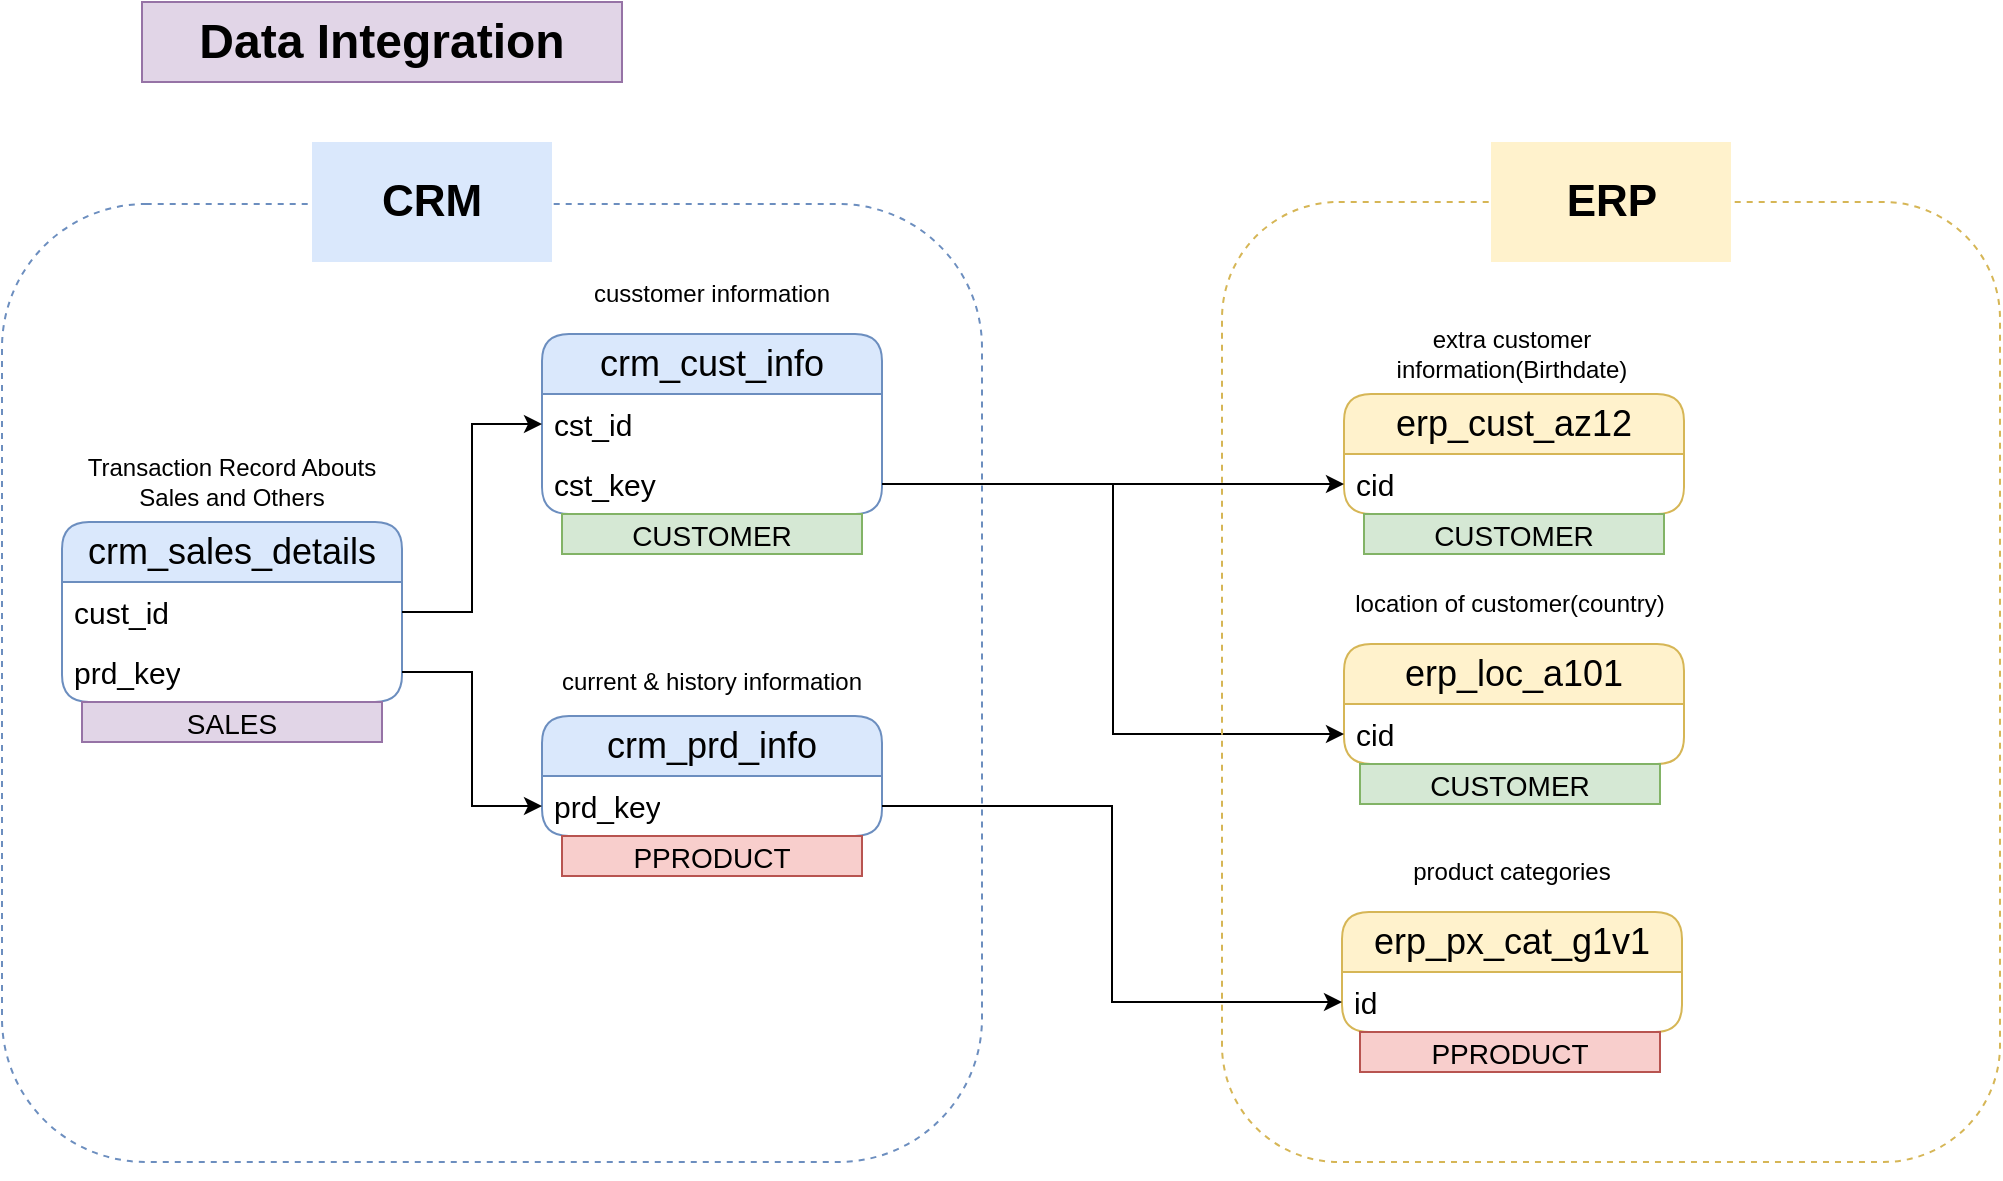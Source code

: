 <mxfile version="26.2.15">
  <diagram name="Page-1" id="MrOuZl8ZbL_IHAtYhD2H">
    <mxGraphModel dx="1042" dy="660" grid="1" gridSize="10" guides="1" tooltips="1" connect="1" arrows="1" fold="1" page="1" pageScale="1" pageWidth="1100" pageHeight="850" math="0" shadow="0">
      <root>
        <mxCell id="0" />
        <mxCell id="1" parent="0" />
        <mxCell id="jHwhp_ZSn-8eHAWifUZ5-3" value="crm_sales_details" style="swimlane;fontStyle=0;childLayout=stackLayout;horizontal=1;startSize=30;horizontalStack=0;resizeParent=1;resizeParentMax=0;resizeLast=0;collapsible=1;marginBottom=0;whiteSpace=wrap;html=1;fontSize=18;fillColor=#dae8fc;strokeColor=#6c8ebf;rounded=1;" vertex="1" parent="1">
          <mxGeometry x="40" y="280" width="170" height="90" as="geometry" />
        </mxCell>
        <mxCell id="jHwhp_ZSn-8eHAWifUZ5-4" value="cust_id" style="text;strokeColor=none;fillColor=none;align=left;verticalAlign=middle;spacingLeft=4;spacingRight=4;overflow=hidden;points=[[0,0.5],[1,0.5]];portConstraint=eastwest;rotatable=0;whiteSpace=wrap;html=1;fontSize=15;" vertex="1" parent="jHwhp_ZSn-8eHAWifUZ5-3">
          <mxGeometry y="30" width="170" height="30" as="geometry" />
        </mxCell>
        <mxCell id="jHwhp_ZSn-8eHAWifUZ5-5" value="prd_key" style="text;strokeColor=none;fillColor=none;align=left;verticalAlign=middle;spacingLeft=4;spacingRight=4;overflow=hidden;points=[[0,0.5],[1,0.5]];portConstraint=eastwest;rotatable=0;whiteSpace=wrap;html=1;rounded=1;fontSize=15;" vertex="1" parent="jHwhp_ZSn-8eHAWifUZ5-3">
          <mxGeometry y="60" width="170" height="30" as="geometry" />
        </mxCell>
        <mxCell id="jHwhp_ZSn-8eHAWifUZ5-7" value="Transaction Record Abouts Sales and Others" style="rounded=1;whiteSpace=wrap;html=1;fillColor=none;strokeColor=none;" vertex="1" parent="1">
          <mxGeometry x="45" y="230" width="160" height="60" as="geometry" />
        </mxCell>
        <mxCell id="jHwhp_ZSn-8eHAWifUZ5-8" value="crm_cust_info" style="swimlane;fontStyle=0;childLayout=stackLayout;horizontal=1;startSize=30;horizontalStack=0;resizeParent=1;resizeParentMax=0;resizeLast=0;collapsible=1;marginBottom=0;whiteSpace=wrap;html=1;fontSize=18;fillColor=#dae8fc;strokeColor=#6c8ebf;rounded=1;" vertex="1" parent="1">
          <mxGeometry x="280" y="186" width="170" height="90" as="geometry" />
        </mxCell>
        <mxCell id="jHwhp_ZSn-8eHAWifUZ5-9" value="cst_id" style="text;strokeColor=none;fillColor=none;align=left;verticalAlign=middle;spacingLeft=4;spacingRight=4;overflow=hidden;points=[[0,0.5],[1,0.5]];portConstraint=eastwest;rotatable=0;whiteSpace=wrap;html=1;fontSize=15;" vertex="1" parent="jHwhp_ZSn-8eHAWifUZ5-8">
          <mxGeometry y="30" width="170" height="30" as="geometry" />
        </mxCell>
        <mxCell id="jHwhp_ZSn-8eHAWifUZ5-10" value="cst_key" style="text;strokeColor=none;fillColor=none;align=left;verticalAlign=middle;spacingLeft=4;spacingRight=4;overflow=hidden;points=[[0,0.5],[1,0.5]];portConstraint=eastwest;rotatable=0;whiteSpace=wrap;html=1;rounded=1;fontSize=15;" vertex="1" parent="jHwhp_ZSn-8eHAWifUZ5-8">
          <mxGeometry y="60" width="170" height="30" as="geometry" />
        </mxCell>
        <mxCell id="jHwhp_ZSn-8eHAWifUZ5-11" value="cusstomer information" style="rounded=1;whiteSpace=wrap;html=1;fillColor=none;strokeColor=none;" vertex="1" parent="1">
          <mxGeometry x="285" y="136" width="160" height="60" as="geometry" />
        </mxCell>
        <mxCell id="jHwhp_ZSn-8eHAWifUZ5-15" value="crm_prd_info" style="swimlane;fontStyle=0;childLayout=stackLayout;horizontal=1;startSize=30;horizontalStack=0;resizeParent=1;resizeParentMax=0;resizeLast=0;collapsible=1;marginBottom=0;whiteSpace=wrap;html=1;fontSize=18;fillColor=#dae8fc;strokeColor=#6c8ebf;rounded=1;" vertex="1" parent="1">
          <mxGeometry x="280" y="377" width="170" height="60" as="geometry" />
        </mxCell>
        <mxCell id="jHwhp_ZSn-8eHAWifUZ5-16" value="prd_key" style="text;strokeColor=none;fillColor=none;align=left;verticalAlign=middle;spacingLeft=4;spacingRight=4;overflow=hidden;points=[[0,0.5],[1,0.5]];portConstraint=eastwest;rotatable=0;whiteSpace=wrap;html=1;fontSize=15;" vertex="1" parent="jHwhp_ZSn-8eHAWifUZ5-15">
          <mxGeometry y="30" width="170" height="30" as="geometry" />
        </mxCell>
        <mxCell id="jHwhp_ZSn-8eHAWifUZ5-18" value="current &amp;amp; history information" style="rounded=1;whiteSpace=wrap;html=1;fillColor=none;strokeColor=none;" vertex="1" parent="1">
          <mxGeometry x="285" y="330" width="160" height="60" as="geometry" />
        </mxCell>
        <mxCell id="jHwhp_ZSn-8eHAWifUZ5-19" style="edgeStyle=orthogonalEdgeStyle;rounded=0;orthogonalLoop=1;jettySize=auto;html=1;entryX=0;entryY=0.5;entryDx=0;entryDy=0;" edge="1" parent="1" source="jHwhp_ZSn-8eHAWifUZ5-4" target="jHwhp_ZSn-8eHAWifUZ5-9">
          <mxGeometry relative="1" as="geometry" />
        </mxCell>
        <mxCell id="jHwhp_ZSn-8eHAWifUZ5-20" style="edgeStyle=orthogonalEdgeStyle;rounded=0;orthogonalLoop=1;jettySize=auto;html=1;entryX=0;entryY=0.5;entryDx=0;entryDy=0;" edge="1" parent="1" source="jHwhp_ZSn-8eHAWifUZ5-5" target="jHwhp_ZSn-8eHAWifUZ5-16">
          <mxGeometry relative="1" as="geometry" />
        </mxCell>
        <mxCell id="jHwhp_ZSn-8eHAWifUZ5-21" value="erp_cust_az12" style="swimlane;fontStyle=0;childLayout=stackLayout;horizontal=1;startSize=30;horizontalStack=0;resizeParent=1;resizeParentMax=0;resizeLast=0;collapsible=1;marginBottom=0;whiteSpace=wrap;html=1;fontSize=18;fillColor=#fff2cc;strokeColor=#d6b656;rounded=1;" vertex="1" parent="1">
          <mxGeometry x="681" y="216" width="170" height="60" as="geometry" />
        </mxCell>
        <mxCell id="jHwhp_ZSn-8eHAWifUZ5-22" value="cid" style="text;strokeColor=none;fillColor=none;align=left;verticalAlign=middle;spacingLeft=4;spacingRight=4;overflow=hidden;points=[[0,0.5],[1,0.5]];portConstraint=eastwest;rotatable=0;whiteSpace=wrap;html=1;fontSize=15;" vertex="1" parent="jHwhp_ZSn-8eHAWifUZ5-21">
          <mxGeometry y="30" width="170" height="30" as="geometry" />
        </mxCell>
        <mxCell id="jHwhp_ZSn-8eHAWifUZ5-24" value="extra customer information(Birthdate)" style="rounded=1;whiteSpace=wrap;html=1;fillColor=none;strokeColor=none;" vertex="1" parent="1">
          <mxGeometry x="685" y="166" width="160" height="60" as="geometry" />
        </mxCell>
        <mxCell id="jHwhp_ZSn-8eHAWifUZ5-28" value="erp_loc_a101" style="swimlane;fontStyle=0;childLayout=stackLayout;horizontal=1;startSize=30;horizontalStack=0;resizeParent=1;resizeParentMax=0;resizeLast=0;collapsible=1;marginBottom=0;whiteSpace=wrap;html=1;fontSize=18;fillColor=#fff2cc;strokeColor=#d6b656;rounded=1;" vertex="1" parent="1">
          <mxGeometry x="681" y="341" width="170" height="60" as="geometry" />
        </mxCell>
        <mxCell id="jHwhp_ZSn-8eHAWifUZ5-29" value="cid" style="text;strokeColor=none;fillColor=none;align=left;verticalAlign=middle;spacingLeft=4;spacingRight=4;overflow=hidden;points=[[0,0.5],[1,0.5]];portConstraint=eastwest;rotatable=0;whiteSpace=wrap;html=1;fontSize=15;" vertex="1" parent="jHwhp_ZSn-8eHAWifUZ5-28">
          <mxGeometry y="30" width="170" height="30" as="geometry" />
        </mxCell>
        <mxCell id="jHwhp_ZSn-8eHAWifUZ5-30" value="location of customer(country)" style="rounded=1;whiteSpace=wrap;html=1;fillColor=none;strokeColor=none;" vertex="1" parent="1">
          <mxGeometry x="684" y="291" width="160" height="60" as="geometry" />
        </mxCell>
        <mxCell id="jHwhp_ZSn-8eHAWifUZ5-34" value="erp_px_cat_g1v1" style="swimlane;fontStyle=0;childLayout=stackLayout;horizontal=1;startSize=30;horizontalStack=0;resizeParent=1;resizeParentMax=0;resizeLast=0;collapsible=1;marginBottom=0;whiteSpace=wrap;html=1;fontSize=18;fillColor=#fff2cc;strokeColor=#d6b656;rounded=1;" vertex="1" parent="1">
          <mxGeometry x="680" y="475" width="170" height="60" as="geometry" />
        </mxCell>
        <mxCell id="jHwhp_ZSn-8eHAWifUZ5-35" value="id" style="text;strokeColor=none;fillColor=none;align=left;verticalAlign=middle;spacingLeft=4;spacingRight=4;overflow=hidden;points=[[0,0.5],[1,0.5]];portConstraint=eastwest;rotatable=0;whiteSpace=wrap;html=1;fontSize=15;" vertex="1" parent="jHwhp_ZSn-8eHAWifUZ5-34">
          <mxGeometry y="30" width="170" height="30" as="geometry" />
        </mxCell>
        <mxCell id="jHwhp_ZSn-8eHAWifUZ5-36" value="product categories" style="rounded=1;whiteSpace=wrap;html=1;fillColor=none;strokeColor=none;" vertex="1" parent="1">
          <mxGeometry x="685" y="425" width="160" height="60" as="geometry" />
        </mxCell>
        <mxCell id="jHwhp_ZSn-8eHAWifUZ5-37" style="edgeStyle=orthogonalEdgeStyle;rounded=0;orthogonalLoop=1;jettySize=auto;html=1;entryX=0;entryY=0.5;entryDx=0;entryDy=0;" edge="1" parent="1" source="jHwhp_ZSn-8eHAWifUZ5-10" target="jHwhp_ZSn-8eHAWifUZ5-22">
          <mxGeometry relative="1" as="geometry" />
        </mxCell>
        <mxCell id="jHwhp_ZSn-8eHAWifUZ5-40" style="edgeStyle=orthogonalEdgeStyle;rounded=0;orthogonalLoop=1;jettySize=auto;html=1;" edge="1" parent="1" source="jHwhp_ZSn-8eHAWifUZ5-10" target="jHwhp_ZSn-8eHAWifUZ5-29">
          <mxGeometry relative="1" as="geometry" />
        </mxCell>
        <mxCell id="jHwhp_ZSn-8eHAWifUZ5-41" style="edgeStyle=orthogonalEdgeStyle;rounded=0;orthogonalLoop=1;jettySize=auto;html=1;entryX=0;entryY=0.5;entryDx=0;entryDy=0;" edge="1" parent="1" source="jHwhp_ZSn-8eHAWifUZ5-16" target="jHwhp_ZSn-8eHAWifUZ5-35">
          <mxGeometry relative="1" as="geometry" />
        </mxCell>
        <mxCell id="jHwhp_ZSn-8eHAWifUZ5-42" value="" style="rounded=1;whiteSpace=wrap;html=1;fillColor=none;dashed=1;strokeColor=#6c8ebf;" vertex="1" parent="1">
          <mxGeometry x="10" y="121" width="490" height="479" as="geometry" />
        </mxCell>
        <mxCell id="jHwhp_ZSn-8eHAWifUZ5-44" value="" style="rounded=1;whiteSpace=wrap;html=1;fillColor=none;dashed=1;strokeColor=#d6b656;" vertex="1" parent="1">
          <mxGeometry x="620" y="120" width="389" height="480" as="geometry" />
        </mxCell>
        <mxCell id="jHwhp_ZSn-8eHAWifUZ5-45" style="edgeStyle=orthogonalEdgeStyle;rounded=0;orthogonalLoop=1;jettySize=auto;html=1;exitX=0.5;exitY=1;exitDx=0;exitDy=0;" edge="1" parent="1" source="jHwhp_ZSn-8eHAWifUZ5-44" target="jHwhp_ZSn-8eHAWifUZ5-44">
          <mxGeometry relative="1" as="geometry" />
        </mxCell>
        <mxCell id="jHwhp_ZSn-8eHAWifUZ5-46" value="&lt;font style=&quot;font-size: 22px;&quot;&gt;&lt;b&gt;CRM&lt;/b&gt;&lt;/font&gt;" style="rounded=0;whiteSpace=wrap;html=1;fillColor=#dae8fc;strokeColor=none;" vertex="1" parent="1">
          <mxGeometry x="165" y="90" width="120" height="60" as="geometry" />
        </mxCell>
        <mxCell id="jHwhp_ZSn-8eHAWifUZ5-47" value="&lt;span style=&quot;font-size: 22px;&quot;&gt;&lt;b&gt;ERP&lt;/b&gt;&lt;/span&gt;" style="rounded=0;whiteSpace=wrap;html=1;fillColor=#fff2cc;strokeColor=none;" vertex="1" parent="1">
          <mxGeometry x="754.5" y="90" width="120" height="60" as="geometry" />
        </mxCell>
        <mxCell id="jHwhp_ZSn-8eHAWifUZ5-53" value="Data Integration" style="rounded=0;whiteSpace=wrap;html=1;fontSize=24;fontStyle=1;strokeColor=#9673a6;fillColor=#e1d5e7;" vertex="1" parent="1">
          <mxGeometry x="80" y="20" width="240" height="40" as="geometry" />
        </mxCell>
        <mxCell id="jHwhp_ZSn-8eHAWifUZ5-54" value="PPRODUCT" style="text;html=1;strokeColor=#b85450;fillColor=#f8cecc;align=center;verticalAlign=middle;whiteSpace=wrap;overflow=hidden;fontSize=14;" vertex="1" parent="1">
          <mxGeometry x="290" y="437" width="150" height="20" as="geometry" />
        </mxCell>
        <mxCell id="jHwhp_ZSn-8eHAWifUZ5-58" value="PPRODUCT" style="text;html=1;strokeColor=#b85450;fillColor=#f8cecc;align=center;verticalAlign=middle;whiteSpace=wrap;overflow=hidden;fontSize=14;" vertex="1" parent="1">
          <mxGeometry x="689" y="535" width="150" height="20" as="geometry" />
        </mxCell>
        <mxCell id="jHwhp_ZSn-8eHAWifUZ5-59" value="CUSTOMER" style="text;html=1;strokeColor=#82b366;fillColor=#d5e8d4;align=center;verticalAlign=middle;whiteSpace=wrap;overflow=hidden;fontSize=14;" vertex="1" parent="1">
          <mxGeometry x="290" y="276" width="150" height="20" as="geometry" />
        </mxCell>
        <mxCell id="jHwhp_ZSn-8eHAWifUZ5-60" value="CUSTOMER" style="text;html=1;strokeColor=#82b366;fillColor=#d5e8d4;align=center;verticalAlign=middle;whiteSpace=wrap;overflow=hidden;fontSize=14;" vertex="1" parent="1">
          <mxGeometry x="691" y="276" width="150" height="20" as="geometry" />
        </mxCell>
        <mxCell id="jHwhp_ZSn-8eHAWifUZ5-61" value="CUSTOMER" style="text;html=1;strokeColor=#82b366;fillColor=#d5e8d4;align=center;verticalAlign=middle;whiteSpace=wrap;overflow=hidden;fontSize=14;" vertex="1" parent="1">
          <mxGeometry x="689" y="401" width="150" height="20" as="geometry" />
        </mxCell>
        <mxCell id="jHwhp_ZSn-8eHAWifUZ5-62" value="SALES" style="text;html=1;strokeColor=#9673a6;fillColor=#e1d5e7;align=center;verticalAlign=middle;whiteSpace=wrap;overflow=hidden;fontSize=14;" vertex="1" parent="1">
          <mxGeometry x="50" y="370" width="150" height="20" as="geometry" />
        </mxCell>
      </root>
    </mxGraphModel>
  </diagram>
</mxfile>
